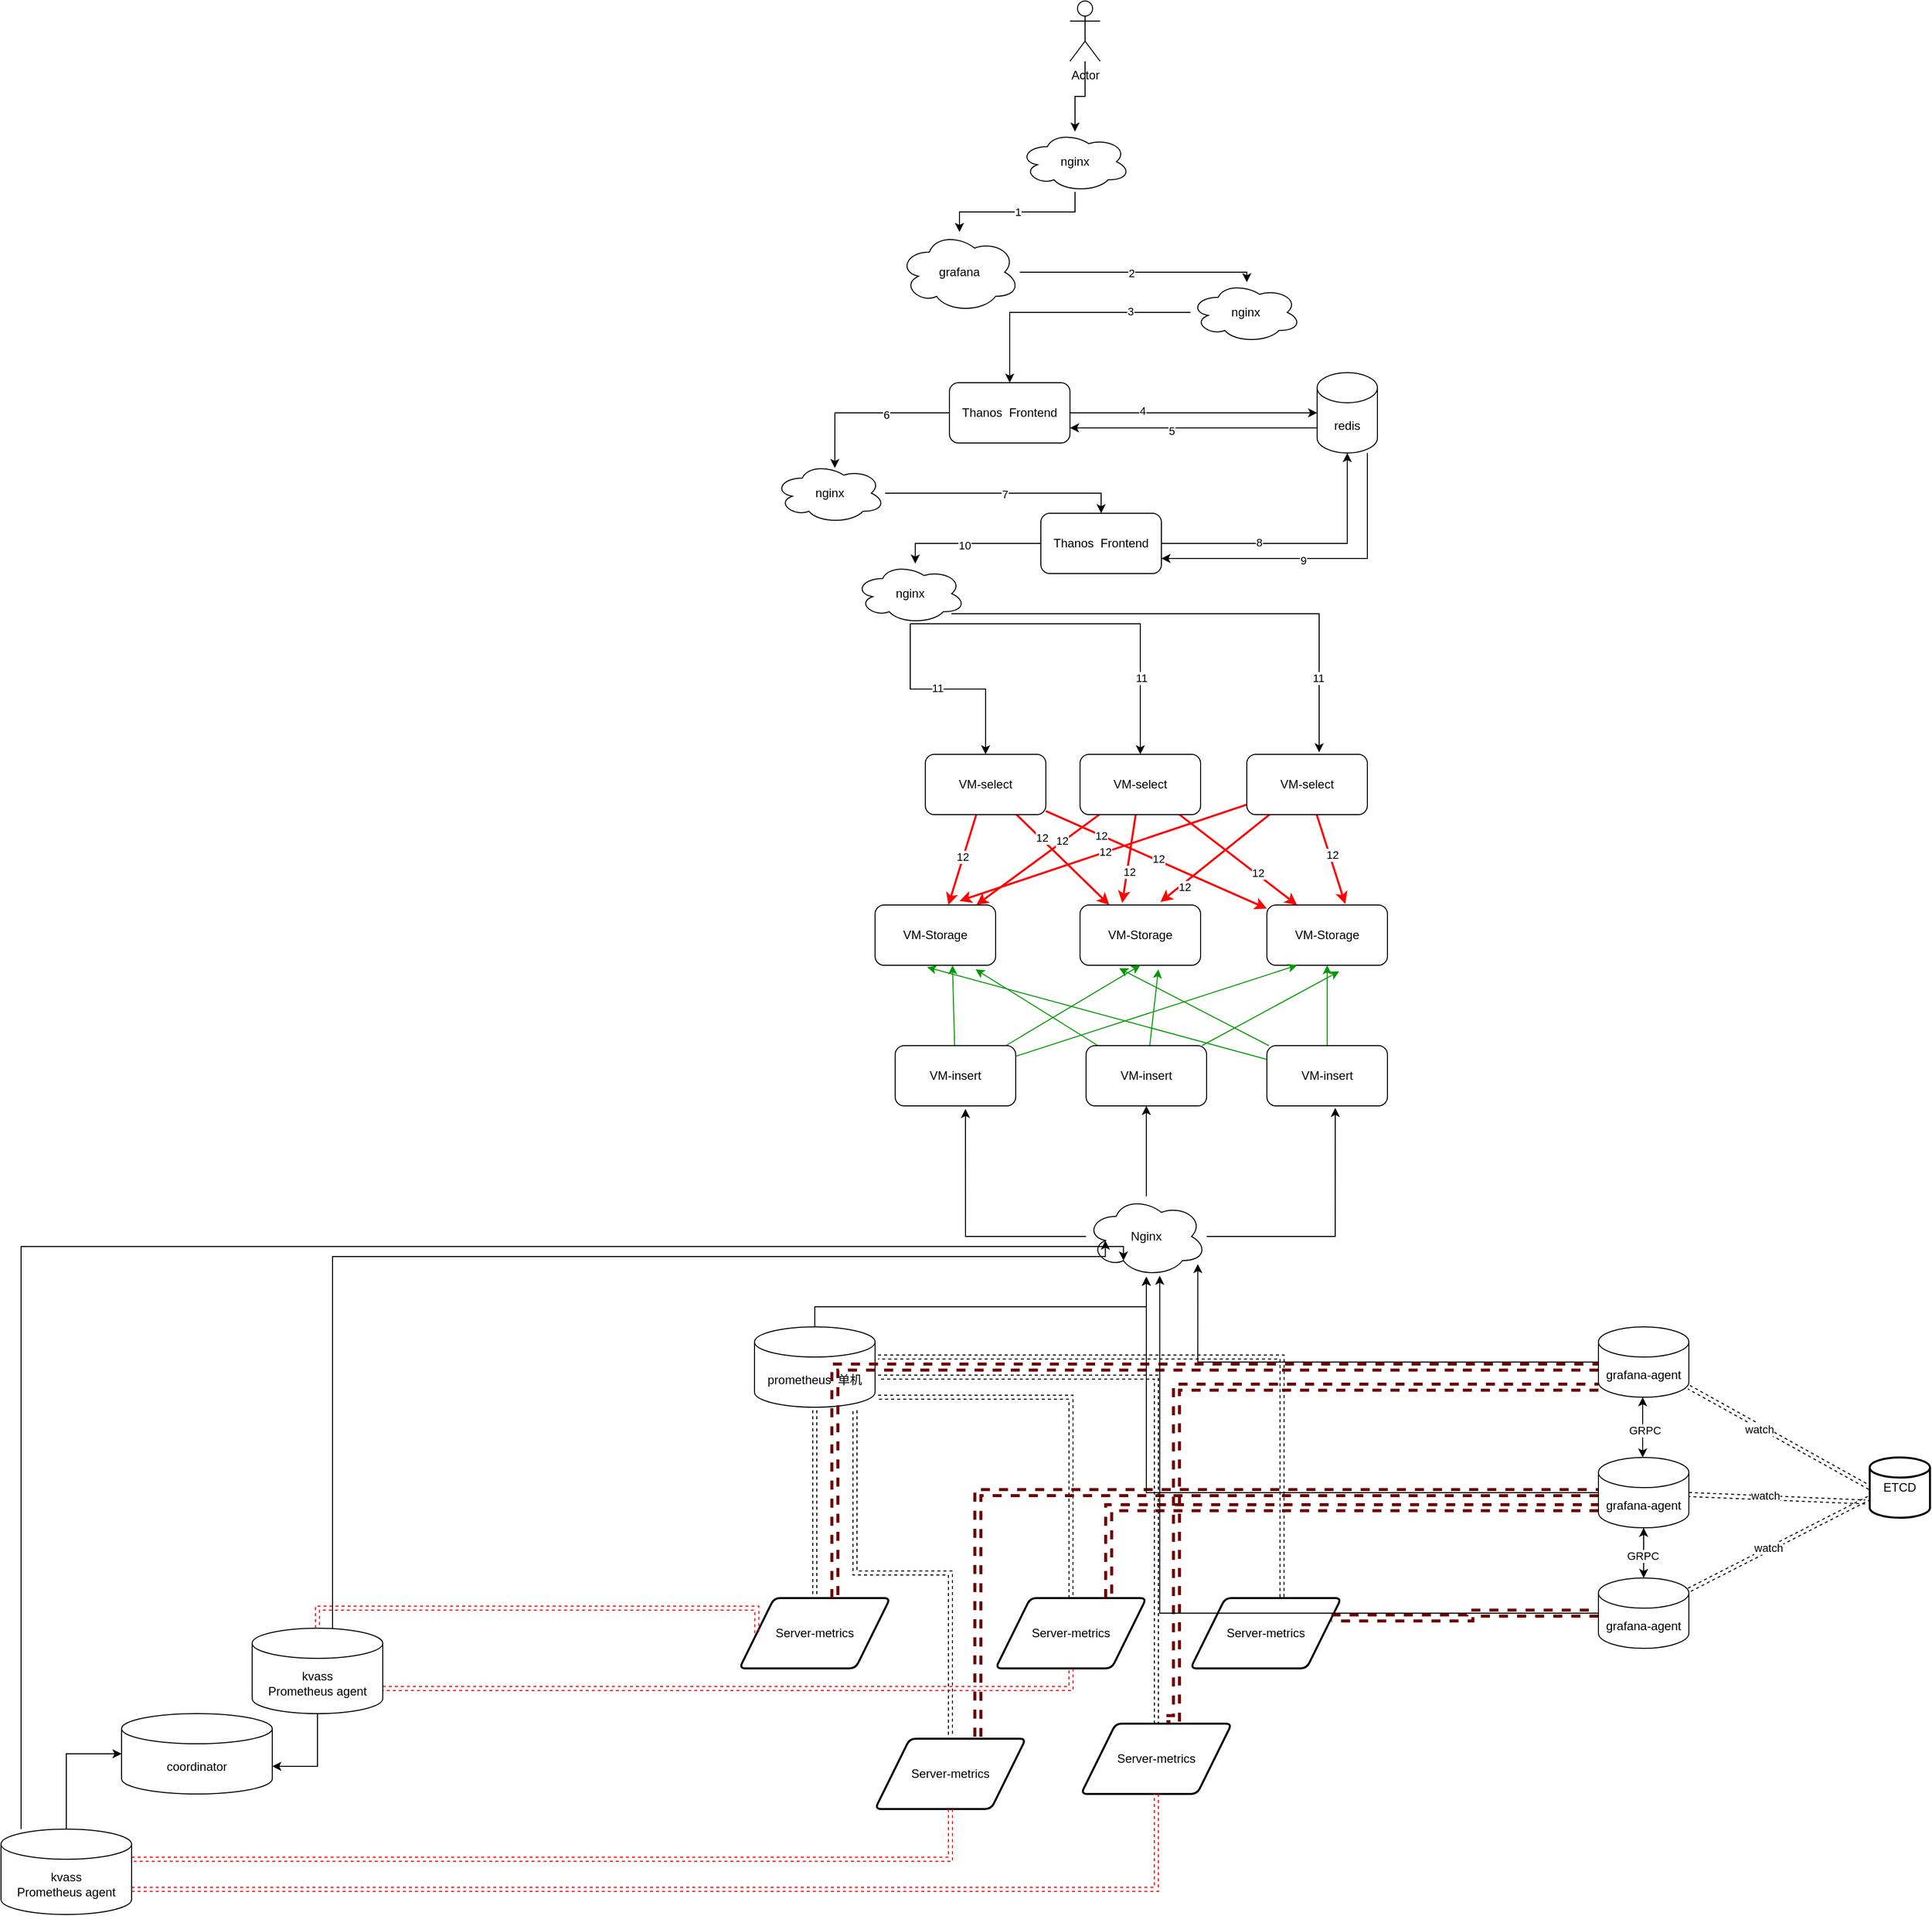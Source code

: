 <mxfile version="21.3.5" type="github">
  <diagram name="第 1 页" id="apGWLVf1tLF-vJ0WIXsu">
    <mxGraphModel dx="1891" dy="1871" grid="1" gridSize="10" guides="1" tooltips="1" connect="1" arrows="1" fold="1" page="1" pageScale="1" pageWidth="827" pageHeight="1169" math="0" shadow="0">
      <root>
        <mxCell id="0" />
        <mxCell id="1" parent="0" />
        <mxCell id="ZDcYHsZx4kjSnJrINLyP-52" value="" style="edgeStyle=orthogonalEdgeStyle;rounded=0;orthogonalLoop=1;jettySize=auto;html=1;" parent="1" source="ZDcYHsZx4kjSnJrINLyP-1" target="ZDcYHsZx4kjSnJrINLyP-50" edge="1">
          <mxGeometry relative="1" as="geometry" />
        </mxCell>
        <mxCell id="ZDcYHsZx4kjSnJrINLyP-1" value="Actor" style="shape=umlActor;verticalLabelPosition=bottom;verticalAlign=top;html=1;outlineConnect=0;" parent="1" vertex="1">
          <mxGeometry x="354" y="-120" width="30" height="60" as="geometry" />
        </mxCell>
        <mxCell id="ZDcYHsZx4kjSnJrINLyP-55" value="" style="edgeStyle=orthogonalEdgeStyle;rounded=0;orthogonalLoop=1;jettySize=auto;html=1;" parent="1" source="ZDcYHsZx4kjSnJrINLyP-2" target="ZDcYHsZx4kjSnJrINLyP-54" edge="1">
          <mxGeometry relative="1" as="geometry">
            <Array as="points">
              <mxPoint x="530" y="150" />
            </Array>
          </mxGeometry>
        </mxCell>
        <mxCell id="ZDcYHsZx4kjSnJrINLyP-64" value="2" style="edgeLabel;html=1;align=center;verticalAlign=middle;resizable=0;points=[];" parent="ZDcYHsZx4kjSnJrINLyP-55" vertex="1" connectable="0">
          <mxGeometry x="-0.059" y="-1" relative="1" as="geometry">
            <mxPoint as="offset" />
          </mxGeometry>
        </mxCell>
        <mxCell id="ZDcYHsZx4kjSnJrINLyP-2" value="grafana" style="ellipse;shape=cloud;whiteSpace=wrap;html=1;" parent="1" vertex="1">
          <mxGeometry x="184" y="110" width="120" height="80" as="geometry" />
        </mxCell>
        <mxCell id="ZDcYHsZx4kjSnJrINLyP-58" style="edgeStyle=orthogonalEdgeStyle;rounded=0;orthogonalLoop=1;jettySize=auto;html=1;entryX=0.545;entryY=0.083;entryDx=0;entryDy=0;entryPerimeter=0;" parent="1" source="ZDcYHsZx4kjSnJrINLyP-4" target="ZDcYHsZx4kjSnJrINLyP-57" edge="1">
          <mxGeometry relative="1" as="geometry" />
        </mxCell>
        <mxCell id="ZDcYHsZx4kjSnJrINLyP-68" value="6" style="edgeLabel;html=1;align=center;verticalAlign=middle;resizable=0;points=[];" parent="ZDcYHsZx4kjSnJrINLyP-58" vertex="1" connectable="0">
          <mxGeometry x="-0.254" y="2" relative="1" as="geometry">
            <mxPoint as="offset" />
          </mxGeometry>
        </mxCell>
        <mxCell id="ZDcYHsZx4kjSnJrINLyP-60" style="edgeStyle=orthogonalEdgeStyle;rounded=0;orthogonalLoop=1;jettySize=auto;html=1;" parent="1" source="ZDcYHsZx4kjSnJrINLyP-4" target="ZDcYHsZx4kjSnJrINLyP-5" edge="1">
          <mxGeometry relative="1" as="geometry" />
        </mxCell>
        <mxCell id="ZDcYHsZx4kjSnJrINLyP-66" value="4" style="edgeLabel;html=1;align=center;verticalAlign=middle;resizable=0;points=[];" parent="ZDcYHsZx4kjSnJrINLyP-60" vertex="1" connectable="0">
          <mxGeometry x="-0.415" y="2" relative="1" as="geometry">
            <mxPoint as="offset" />
          </mxGeometry>
        </mxCell>
        <mxCell id="ZDcYHsZx4kjSnJrINLyP-4" value="Thanos&amp;nbsp;&amp;nbsp;Frontend" style="rounded=1;whiteSpace=wrap;html=1;" parent="1" vertex="1">
          <mxGeometry x="234" y="260" width="120" height="60" as="geometry" />
        </mxCell>
        <mxCell id="ZDcYHsZx4kjSnJrINLyP-63" style="edgeStyle=orthogonalEdgeStyle;rounded=0;orthogonalLoop=1;jettySize=auto;html=1;entryX=1;entryY=0.75;entryDx=0;entryDy=0;" parent="1" source="ZDcYHsZx4kjSnJrINLyP-5" target="ZDcYHsZx4kjSnJrINLyP-4" edge="1">
          <mxGeometry relative="1" as="geometry">
            <Array as="points">
              <mxPoint x="540" y="305" />
              <mxPoint x="540" y="305" />
            </Array>
          </mxGeometry>
        </mxCell>
        <mxCell id="ZDcYHsZx4kjSnJrINLyP-67" value="5" style="edgeLabel;html=1;align=center;verticalAlign=middle;resizable=0;points=[];" parent="ZDcYHsZx4kjSnJrINLyP-63" vertex="1" connectable="0">
          <mxGeometry x="0.179" y="3" relative="1" as="geometry">
            <mxPoint as="offset" />
          </mxGeometry>
        </mxCell>
        <mxCell id="ZDcYHsZx4kjSnJrINLyP-72" style="edgeStyle=orthogonalEdgeStyle;rounded=0;orthogonalLoop=1;jettySize=auto;html=1;entryX=1;entryY=0.75;entryDx=0;entryDy=0;" parent="1" source="ZDcYHsZx4kjSnJrINLyP-5" target="ZDcYHsZx4kjSnJrINLyP-8" edge="1">
          <mxGeometry relative="1" as="geometry">
            <Array as="points">
              <mxPoint x="650" y="435" />
            </Array>
          </mxGeometry>
        </mxCell>
        <mxCell id="ZDcYHsZx4kjSnJrINLyP-73" value="9" style="edgeLabel;html=1;align=center;verticalAlign=middle;resizable=0;points=[];" parent="ZDcYHsZx4kjSnJrINLyP-72" vertex="1" connectable="0">
          <mxGeometry x="0.09" y="2" relative="1" as="geometry">
            <mxPoint as="offset" />
          </mxGeometry>
        </mxCell>
        <mxCell id="ZDcYHsZx4kjSnJrINLyP-5" value="redis" style="shape=cylinder3;whiteSpace=wrap;html=1;boundedLbl=1;backgroundOutline=1;size=15;" parent="1" vertex="1">
          <mxGeometry x="600" y="250" width="60" height="80" as="geometry" />
        </mxCell>
        <mxCell id="ZDcYHsZx4kjSnJrINLyP-61" style="edgeStyle=orthogonalEdgeStyle;rounded=0;orthogonalLoop=1;jettySize=auto;html=1;entryX=0.5;entryY=1;entryDx=0;entryDy=0;entryPerimeter=0;" parent="1" source="ZDcYHsZx4kjSnJrINLyP-8" target="ZDcYHsZx4kjSnJrINLyP-5" edge="1">
          <mxGeometry relative="1" as="geometry" />
        </mxCell>
        <mxCell id="ZDcYHsZx4kjSnJrINLyP-70" value="8" style="edgeLabel;html=1;align=center;verticalAlign=middle;resizable=0;points=[];" parent="ZDcYHsZx4kjSnJrINLyP-61" vertex="1" connectable="0">
          <mxGeometry x="-0.294" y="1" relative="1" as="geometry">
            <mxPoint as="offset" />
          </mxGeometry>
        </mxCell>
        <mxCell id="ZDcYHsZx4kjSnJrINLyP-75" style="edgeStyle=orthogonalEdgeStyle;rounded=0;orthogonalLoop=1;jettySize=auto;html=1;" parent="1" source="ZDcYHsZx4kjSnJrINLyP-8" target="ZDcYHsZx4kjSnJrINLyP-74" edge="1">
          <mxGeometry relative="1" as="geometry">
            <Array as="points">
              <mxPoint x="200" y="420" />
            </Array>
          </mxGeometry>
        </mxCell>
        <mxCell id="ZDcYHsZx4kjSnJrINLyP-80" value="10" style="edgeLabel;html=1;align=center;verticalAlign=middle;resizable=0;points=[];" parent="ZDcYHsZx4kjSnJrINLyP-75" vertex="1" connectable="0">
          <mxGeometry x="0.047" y="2" relative="1" as="geometry">
            <mxPoint as="offset" />
          </mxGeometry>
        </mxCell>
        <mxCell id="ZDcYHsZx4kjSnJrINLyP-8" value="Thanos&amp;nbsp;&amp;nbsp;Frontend" style="rounded=1;whiteSpace=wrap;html=1;" parent="1" vertex="1">
          <mxGeometry x="325" y="390" width="120" height="60" as="geometry" />
        </mxCell>
        <mxCell id="ZDcYHsZx4kjSnJrINLyP-22" style="rounded=1;orthogonalLoop=1;jettySize=auto;html=1;entryX=0.608;entryY=0;entryDx=0;entryDy=0;entryPerimeter=0;strokeWidth=2;strokeColor=#FF0000;" parent="1" source="ZDcYHsZx4kjSnJrINLyP-13" target="ZDcYHsZx4kjSnJrINLyP-19" edge="1">
          <mxGeometry relative="1" as="geometry" />
        </mxCell>
        <mxCell id="ZDcYHsZx4kjSnJrINLyP-84" value="12" style="edgeLabel;html=1;align=center;verticalAlign=middle;resizable=0;points=[];" parent="ZDcYHsZx4kjSnJrINLyP-22" vertex="1" connectable="0">
          <mxGeometry x="-0.062" y="-1" relative="1" as="geometry">
            <mxPoint as="offset" />
          </mxGeometry>
        </mxCell>
        <mxCell id="ZDcYHsZx4kjSnJrINLyP-23" style="rounded=1;orthogonalLoop=1;jettySize=auto;html=1;strokeWidth=2;strokeColor=#FF0000;" parent="1" source="ZDcYHsZx4kjSnJrINLyP-13" target="ZDcYHsZx4kjSnJrINLyP-20" edge="1">
          <mxGeometry relative="1" as="geometry" />
        </mxCell>
        <mxCell id="ZDcYHsZx4kjSnJrINLyP-85" value="12" style="edgeLabel;html=1;align=center;verticalAlign=middle;resizable=0;points=[];" parent="ZDcYHsZx4kjSnJrINLyP-23" vertex="1" connectable="0">
          <mxGeometry x="-0.471" y="1" relative="1" as="geometry">
            <mxPoint as="offset" />
          </mxGeometry>
        </mxCell>
        <mxCell id="ZDcYHsZx4kjSnJrINLyP-24" style="rounded=1;orthogonalLoop=1;jettySize=auto;html=1;strokeWidth=2;strokeColor=#FF0000;" parent="1" source="ZDcYHsZx4kjSnJrINLyP-13" target="ZDcYHsZx4kjSnJrINLyP-21" edge="1">
          <mxGeometry relative="1" as="geometry" />
        </mxCell>
        <mxCell id="ZDcYHsZx4kjSnJrINLyP-86" value="12" style="edgeLabel;html=1;align=center;verticalAlign=middle;resizable=0;points=[];" parent="ZDcYHsZx4kjSnJrINLyP-24" vertex="1" connectable="0">
          <mxGeometry x="-0.499" relative="1" as="geometry">
            <mxPoint as="offset" />
          </mxGeometry>
        </mxCell>
        <mxCell id="ZDcYHsZx4kjSnJrINLyP-89" value="12" style="edgeLabel;html=1;align=center;verticalAlign=middle;resizable=0;points=[];" parent="ZDcYHsZx4kjSnJrINLyP-24" vertex="1" connectable="0">
          <mxGeometry x="0.012" y="2" relative="1" as="geometry">
            <mxPoint as="offset" />
          </mxGeometry>
        </mxCell>
        <mxCell id="ZDcYHsZx4kjSnJrINLyP-13" value="VM-select" style="rounded=1;whiteSpace=wrap;html=1;" parent="1" vertex="1">
          <mxGeometry x="210" y="630" width="120" height="60" as="geometry" />
        </mxCell>
        <mxCell id="ZDcYHsZx4kjSnJrINLyP-25" style="rounded=1;orthogonalLoop=1;jettySize=auto;html=1;strokeWidth=2;strokeColor=#FF0000;" parent="1" source="ZDcYHsZx4kjSnJrINLyP-14" target="ZDcYHsZx4kjSnJrINLyP-19" edge="1">
          <mxGeometry relative="1" as="geometry" />
        </mxCell>
        <mxCell id="ZDcYHsZx4kjSnJrINLyP-87" value="12" style="edgeLabel;html=1;align=center;verticalAlign=middle;resizable=0;points=[];" parent="ZDcYHsZx4kjSnJrINLyP-25" vertex="1" connectable="0">
          <mxGeometry x="-0.403" y="-1" relative="1" as="geometry">
            <mxPoint as="offset" />
          </mxGeometry>
        </mxCell>
        <mxCell id="ZDcYHsZx4kjSnJrINLyP-26" style="rounded=1;orthogonalLoop=1;jettySize=auto;html=1;entryX=0.35;entryY=-0.033;entryDx=0;entryDy=0;entryPerimeter=0;strokeWidth=2;strokeColor=#FF0000;" parent="1" source="ZDcYHsZx4kjSnJrINLyP-14" target="ZDcYHsZx4kjSnJrINLyP-20" edge="1">
          <mxGeometry relative="1" as="geometry" />
        </mxCell>
        <mxCell id="ZDcYHsZx4kjSnJrINLyP-90" value="12" style="edgeLabel;html=1;align=center;verticalAlign=middle;resizable=0;points=[];" parent="ZDcYHsZx4kjSnJrINLyP-26" vertex="1" connectable="0">
          <mxGeometry x="0.287" y="2" relative="1" as="geometry">
            <mxPoint as="offset" />
          </mxGeometry>
        </mxCell>
        <mxCell id="ZDcYHsZx4kjSnJrINLyP-27" style="rounded=1;orthogonalLoop=1;jettySize=auto;html=1;entryX=0.25;entryY=0;entryDx=0;entryDy=0;strokeWidth=2;strokeColor=#FF0000;" parent="1" source="ZDcYHsZx4kjSnJrINLyP-14" target="ZDcYHsZx4kjSnJrINLyP-21" edge="1">
          <mxGeometry relative="1" as="geometry" />
        </mxCell>
        <mxCell id="ZDcYHsZx4kjSnJrINLyP-92" value="12" style="edgeLabel;html=1;align=center;verticalAlign=middle;resizable=0;points=[];" parent="ZDcYHsZx4kjSnJrINLyP-27" vertex="1" connectable="0">
          <mxGeometry x="0.317" y="2" relative="1" as="geometry">
            <mxPoint as="offset" />
          </mxGeometry>
        </mxCell>
        <mxCell id="ZDcYHsZx4kjSnJrINLyP-14" value="VM-select" style="rounded=1;whiteSpace=wrap;html=1;" parent="1" vertex="1">
          <mxGeometry x="364" y="630" width="120" height="60" as="geometry" />
        </mxCell>
        <mxCell id="ZDcYHsZx4kjSnJrINLyP-29" style="rounded=1;orthogonalLoop=1;jettySize=auto;html=1;entryX=0.7;entryY=-0.067;entryDx=0;entryDy=0;entryPerimeter=0;strokeWidth=2;strokeColor=#FF0000;" parent="1" source="ZDcYHsZx4kjSnJrINLyP-15" target="ZDcYHsZx4kjSnJrINLyP-19" edge="1">
          <mxGeometry relative="1" as="geometry" />
        </mxCell>
        <mxCell id="ZDcYHsZx4kjSnJrINLyP-88" value="12" style="edgeLabel;html=1;align=center;verticalAlign=middle;resizable=0;points=[];" parent="ZDcYHsZx4kjSnJrINLyP-29" vertex="1" connectable="0">
          <mxGeometry x="-0.017" y="-1" relative="1" as="geometry">
            <mxPoint as="offset" />
          </mxGeometry>
        </mxCell>
        <mxCell id="ZDcYHsZx4kjSnJrINLyP-30" style="rounded=1;orthogonalLoop=1;jettySize=auto;html=1;entryX=0.667;entryY=-0.05;entryDx=0;entryDy=0;entryPerimeter=0;strokeWidth=2;strokeColor=#FF0000;" parent="1" source="ZDcYHsZx4kjSnJrINLyP-15" target="ZDcYHsZx4kjSnJrINLyP-20" edge="1">
          <mxGeometry relative="1" as="geometry" />
        </mxCell>
        <mxCell id="ZDcYHsZx4kjSnJrINLyP-91" value="12" style="edgeLabel;html=1;align=center;verticalAlign=middle;resizable=0;points=[];" parent="ZDcYHsZx4kjSnJrINLyP-30" vertex="1" connectable="0">
          <mxGeometry x="0.596" y="3" relative="1" as="geometry">
            <mxPoint as="offset" />
          </mxGeometry>
        </mxCell>
        <mxCell id="ZDcYHsZx4kjSnJrINLyP-31" style="rounded=1;orthogonalLoop=1;jettySize=auto;html=1;entryX=0.65;entryY=-0.017;entryDx=0;entryDy=0;entryPerimeter=0;strokeWidth=2;strokeColor=#FF0000;" parent="1" source="ZDcYHsZx4kjSnJrINLyP-15" target="ZDcYHsZx4kjSnJrINLyP-21" edge="1">
          <mxGeometry relative="1" as="geometry" />
        </mxCell>
        <mxCell id="ZDcYHsZx4kjSnJrINLyP-93" value="12" style="edgeLabel;html=1;align=center;verticalAlign=middle;resizable=0;points=[];" parent="ZDcYHsZx4kjSnJrINLyP-31" vertex="1" connectable="0">
          <mxGeometry x="-0.084" y="3" relative="1" as="geometry">
            <mxPoint x="-1" as="offset" />
          </mxGeometry>
        </mxCell>
        <mxCell id="ZDcYHsZx4kjSnJrINLyP-15" value="VM-select" style="rounded=1;whiteSpace=wrap;html=1;" parent="1" vertex="1">
          <mxGeometry x="530" y="630" width="120" height="60" as="geometry" />
        </mxCell>
        <mxCell id="ZDcYHsZx4kjSnJrINLyP-19" value="VM-Storage" style="rounded=1;whiteSpace=wrap;html=1;" parent="1" vertex="1">
          <mxGeometry x="160" y="780" width="120" height="60" as="geometry" />
        </mxCell>
        <mxCell id="ZDcYHsZx4kjSnJrINLyP-20" value="VM-Storage" style="rounded=1;whiteSpace=wrap;html=1;" parent="1" vertex="1">
          <mxGeometry x="364" y="780" width="120" height="60" as="geometry" />
        </mxCell>
        <mxCell id="ZDcYHsZx4kjSnJrINLyP-21" value="VM-Storage" style="rounded=1;whiteSpace=wrap;html=1;" parent="1" vertex="1">
          <mxGeometry x="550" y="780" width="120" height="60" as="geometry" />
        </mxCell>
        <mxCell id="ZDcYHsZx4kjSnJrINLyP-35" style="rounded=0;orthogonalLoop=1;jettySize=auto;html=1;entryX=0.25;entryY=1;entryDx=0;entryDy=0;strokeColor=#009900;" parent="1" source="ZDcYHsZx4kjSnJrINLyP-32" target="ZDcYHsZx4kjSnJrINLyP-21" edge="1">
          <mxGeometry relative="1" as="geometry" />
        </mxCell>
        <mxCell id="ZDcYHsZx4kjSnJrINLyP-36" style="rounded=0;orthogonalLoop=1;jettySize=auto;html=1;entryX=0.5;entryY=1;entryDx=0;entryDy=0;strokeColor=#009900;" parent="1" source="ZDcYHsZx4kjSnJrINLyP-32" target="ZDcYHsZx4kjSnJrINLyP-20" edge="1">
          <mxGeometry relative="1" as="geometry" />
        </mxCell>
        <mxCell id="ZDcYHsZx4kjSnJrINLyP-37" style="rounded=0;orthogonalLoop=1;jettySize=auto;html=1;entryX=0.642;entryY=1;entryDx=0;entryDy=0;entryPerimeter=0;strokeColor=#009900;" parent="1" source="ZDcYHsZx4kjSnJrINLyP-32" target="ZDcYHsZx4kjSnJrINLyP-19" edge="1">
          <mxGeometry relative="1" as="geometry" />
        </mxCell>
        <mxCell id="ZDcYHsZx4kjSnJrINLyP-32" value="VM-insert" style="rounded=1;whiteSpace=wrap;html=1;" parent="1" vertex="1">
          <mxGeometry x="180" y="920" width="120" height="60" as="geometry" />
        </mxCell>
        <mxCell id="ZDcYHsZx4kjSnJrINLyP-38" style="rounded=0;orthogonalLoop=1;jettySize=auto;html=1;entryX=0.833;entryY=1.067;entryDx=0;entryDy=0;entryPerimeter=0;strokeColor=#009900;" parent="1" source="ZDcYHsZx4kjSnJrINLyP-33" target="ZDcYHsZx4kjSnJrINLyP-19" edge="1">
          <mxGeometry relative="1" as="geometry" />
        </mxCell>
        <mxCell id="ZDcYHsZx4kjSnJrINLyP-39" style="rounded=0;orthogonalLoop=1;jettySize=auto;html=1;entryX=0.65;entryY=1.067;entryDx=0;entryDy=0;entryPerimeter=0;strokeColor=#009900;" parent="1" source="ZDcYHsZx4kjSnJrINLyP-33" target="ZDcYHsZx4kjSnJrINLyP-20" edge="1">
          <mxGeometry relative="1" as="geometry" />
        </mxCell>
        <mxCell id="ZDcYHsZx4kjSnJrINLyP-40" style="rounded=0;orthogonalLoop=1;jettySize=auto;html=1;entryX=0.6;entryY=1.1;entryDx=0;entryDy=0;entryPerimeter=0;strokeColor=#009900;" parent="1" source="ZDcYHsZx4kjSnJrINLyP-33" target="ZDcYHsZx4kjSnJrINLyP-21" edge="1">
          <mxGeometry relative="1" as="geometry" />
        </mxCell>
        <mxCell id="ZDcYHsZx4kjSnJrINLyP-33" value="VM-insert" style="rounded=1;whiteSpace=wrap;html=1;" parent="1" vertex="1">
          <mxGeometry x="370" y="920" width="120" height="60" as="geometry" />
        </mxCell>
        <mxCell id="ZDcYHsZx4kjSnJrINLyP-41" style="rounded=0;orthogonalLoop=1;jettySize=auto;html=1;entryX=0.433;entryY=1.033;entryDx=0;entryDy=0;entryPerimeter=0;strokeColor=#009900;" parent="1" source="ZDcYHsZx4kjSnJrINLyP-34" target="ZDcYHsZx4kjSnJrINLyP-19" edge="1">
          <mxGeometry relative="1" as="geometry" />
        </mxCell>
        <mxCell id="ZDcYHsZx4kjSnJrINLyP-42" style="rounded=0;orthogonalLoop=1;jettySize=auto;html=1;entryX=0.325;entryY=1.05;entryDx=0;entryDy=0;entryPerimeter=0;strokeColor=#009900;" parent="1" source="ZDcYHsZx4kjSnJrINLyP-34" target="ZDcYHsZx4kjSnJrINLyP-20" edge="1">
          <mxGeometry relative="1" as="geometry" />
        </mxCell>
        <mxCell id="ZDcYHsZx4kjSnJrINLyP-44" style="rounded=0;orthogonalLoop=1;jettySize=auto;html=1;entryX=0.5;entryY=1;entryDx=0;entryDy=0;strokeColor=#009900;" parent="1" source="ZDcYHsZx4kjSnJrINLyP-34" target="ZDcYHsZx4kjSnJrINLyP-21" edge="1">
          <mxGeometry relative="1" as="geometry" />
        </mxCell>
        <mxCell id="ZDcYHsZx4kjSnJrINLyP-34" value="VM-insert" style="rounded=1;whiteSpace=wrap;html=1;" parent="1" vertex="1">
          <mxGeometry x="550" y="920" width="120" height="60" as="geometry" />
        </mxCell>
        <mxCell id="ZDcYHsZx4kjSnJrINLyP-101" style="edgeStyle=orthogonalEdgeStyle;rounded=0;orthogonalLoop=1;jettySize=auto;html=1;dashed=1;shape=link;elbow=vertical;sourcePerimeterSpacing=3;targetPerimeterSpacing=4;" parent="1" source="ZDcYHsZx4kjSnJrINLyP-45" target="ZDcYHsZx4kjSnJrINLyP-94" edge="1">
          <mxGeometry relative="1" as="geometry" />
        </mxCell>
        <mxCell id="ZDcYHsZx4kjSnJrINLyP-102" style="edgeStyle=orthogonalEdgeStyle;rounded=0;orthogonalLoop=1;jettySize=auto;html=1;entryX=0.5;entryY=0;entryDx=0;entryDy=0;dashed=1;shape=link;elbow=vertical;sourcePerimeterSpacing=3;targetPerimeterSpacing=4;" parent="1" source="ZDcYHsZx4kjSnJrINLyP-45" target="ZDcYHsZx4kjSnJrINLyP-95" edge="1">
          <mxGeometry relative="1" as="geometry">
            <Array as="points">
              <mxPoint x="355" y="1270" />
            </Array>
          </mxGeometry>
        </mxCell>
        <mxCell id="ZDcYHsZx4kjSnJrINLyP-103" style="edgeStyle=orthogonalEdgeStyle;rounded=0;orthogonalLoop=1;jettySize=auto;html=1;entryX=0.607;entryY=-0.014;entryDx=0;entryDy=0;entryPerimeter=0;dashed=1;shape=link;elbow=vertical;sourcePerimeterSpacing=3;targetPerimeterSpacing=4;" parent="1" source="ZDcYHsZx4kjSnJrINLyP-45" target="ZDcYHsZx4kjSnJrINLyP-96" edge="1">
          <mxGeometry relative="1" as="geometry">
            <Array as="points">
              <mxPoint x="565" y="1230" />
            </Array>
          </mxGeometry>
        </mxCell>
        <mxCell id="ZDcYHsZx4kjSnJrINLyP-104" style="edgeStyle=orthogonalEdgeStyle;rounded=0;orthogonalLoop=1;jettySize=auto;html=1;dashed=1;shape=link;elbow=vertical;sourcePerimeterSpacing=3;targetPerimeterSpacing=4;" parent="1" source="ZDcYHsZx4kjSnJrINLyP-45" target="ZDcYHsZx4kjSnJrINLyP-97" edge="1">
          <mxGeometry relative="1" as="geometry">
            <Array as="points">
              <mxPoint x="140" y="1445" />
              <mxPoint x="235" y="1445" />
            </Array>
          </mxGeometry>
        </mxCell>
        <mxCell id="ZDcYHsZx4kjSnJrINLyP-105" style="edgeStyle=orthogonalEdgeStyle;rounded=0;orthogonalLoop=1;jettySize=auto;html=1;entryX=0.5;entryY=0;entryDx=0;entryDy=0;dashed=1;shape=link;elbow=vertical;sourcePerimeterSpacing=3;targetPerimeterSpacing=4;" parent="1" source="ZDcYHsZx4kjSnJrINLyP-45" target="ZDcYHsZx4kjSnJrINLyP-98" edge="1">
          <mxGeometry relative="1" as="geometry">
            <Array as="points">
              <mxPoint x="440" y="1250" />
            </Array>
          </mxGeometry>
        </mxCell>
        <mxCell id="ZDcYHsZx4kjSnJrINLyP-106" style="edgeStyle=orthogonalEdgeStyle;rounded=0;orthogonalLoop=1;jettySize=auto;html=1;" parent="1" source="ZDcYHsZx4kjSnJrINLyP-45" target="ZDcYHsZx4kjSnJrINLyP-46" edge="1">
          <mxGeometry relative="1" as="geometry">
            <Array as="points">
              <mxPoint x="100" y="1180" />
              <mxPoint x="430" y="1180" />
            </Array>
          </mxGeometry>
        </mxCell>
        <mxCell id="ZDcYHsZx4kjSnJrINLyP-45" value="prometheus&amp;nbsp; 单机" style="shape=cylinder3;whiteSpace=wrap;html=1;boundedLbl=1;backgroundOutline=1;size=15;" parent="1" vertex="1">
          <mxGeometry x="40" y="1200" width="120" height="80" as="geometry" />
        </mxCell>
        <mxCell id="ZDcYHsZx4kjSnJrINLyP-47" style="edgeStyle=orthogonalEdgeStyle;rounded=0;orthogonalLoop=1;jettySize=auto;html=1;entryX=0.583;entryY=1.05;entryDx=0;entryDy=0;entryPerimeter=0;" parent="1" source="ZDcYHsZx4kjSnJrINLyP-46" target="ZDcYHsZx4kjSnJrINLyP-32" edge="1">
          <mxGeometry relative="1" as="geometry" />
        </mxCell>
        <mxCell id="ZDcYHsZx4kjSnJrINLyP-48" style="edgeStyle=orthogonalEdgeStyle;rounded=0;orthogonalLoop=1;jettySize=auto;html=1;entryX=0.5;entryY=1;entryDx=0;entryDy=0;" parent="1" source="ZDcYHsZx4kjSnJrINLyP-46" target="ZDcYHsZx4kjSnJrINLyP-33" edge="1">
          <mxGeometry relative="1" as="geometry" />
        </mxCell>
        <mxCell id="ZDcYHsZx4kjSnJrINLyP-49" style="edgeStyle=orthogonalEdgeStyle;rounded=0;orthogonalLoop=1;jettySize=auto;html=1;entryX=0.567;entryY=1.033;entryDx=0;entryDy=0;entryPerimeter=0;" parent="1" source="ZDcYHsZx4kjSnJrINLyP-46" target="ZDcYHsZx4kjSnJrINLyP-34" edge="1">
          <mxGeometry relative="1" as="geometry" />
        </mxCell>
        <mxCell id="ZDcYHsZx4kjSnJrINLyP-46" value="Nginx" style="ellipse;shape=cloud;whiteSpace=wrap;html=1;" parent="1" vertex="1">
          <mxGeometry x="370" y="1070" width="120" height="80" as="geometry" />
        </mxCell>
        <mxCell id="ZDcYHsZx4kjSnJrINLyP-53" value="1" style="edgeStyle=orthogonalEdgeStyle;rounded=0;orthogonalLoop=1;jettySize=auto;html=1;" parent="1" source="ZDcYHsZx4kjSnJrINLyP-50" target="ZDcYHsZx4kjSnJrINLyP-2" edge="1">
          <mxGeometry relative="1" as="geometry" />
        </mxCell>
        <mxCell id="ZDcYHsZx4kjSnJrINLyP-50" value="nginx" style="ellipse;shape=cloud;whiteSpace=wrap;html=1;" parent="1" vertex="1">
          <mxGeometry x="304" y="10" width="110" height="60" as="geometry" />
        </mxCell>
        <mxCell id="ZDcYHsZx4kjSnJrINLyP-56" style="edgeStyle=orthogonalEdgeStyle;rounded=0;orthogonalLoop=1;jettySize=auto;html=1;" parent="1" source="ZDcYHsZx4kjSnJrINLyP-54" target="ZDcYHsZx4kjSnJrINLyP-4" edge="1">
          <mxGeometry relative="1" as="geometry" />
        </mxCell>
        <mxCell id="ZDcYHsZx4kjSnJrINLyP-65" value="3" style="edgeLabel;html=1;align=center;verticalAlign=middle;resizable=0;points=[];" parent="ZDcYHsZx4kjSnJrINLyP-56" vertex="1" connectable="0">
          <mxGeometry x="-0.52" y="-1" relative="1" as="geometry">
            <mxPoint as="offset" />
          </mxGeometry>
        </mxCell>
        <mxCell id="ZDcYHsZx4kjSnJrINLyP-54" value="nginx" style="ellipse;shape=cloud;whiteSpace=wrap;html=1;" parent="1" vertex="1">
          <mxGeometry x="474" y="160" width="110" height="60" as="geometry" />
        </mxCell>
        <mxCell id="ZDcYHsZx4kjSnJrINLyP-59" style="edgeStyle=orthogonalEdgeStyle;rounded=0;orthogonalLoop=1;jettySize=auto;html=1;entryX=0.5;entryY=0;entryDx=0;entryDy=0;" parent="1" source="ZDcYHsZx4kjSnJrINLyP-57" target="ZDcYHsZx4kjSnJrINLyP-8" edge="1">
          <mxGeometry relative="1" as="geometry" />
        </mxCell>
        <mxCell id="ZDcYHsZx4kjSnJrINLyP-69" value="7" style="edgeLabel;html=1;align=center;verticalAlign=middle;resizable=0;points=[];" parent="ZDcYHsZx4kjSnJrINLyP-59" vertex="1" connectable="0">
          <mxGeometry x="0.013" y="-1" relative="1" as="geometry">
            <mxPoint as="offset" />
          </mxGeometry>
        </mxCell>
        <mxCell id="ZDcYHsZx4kjSnJrINLyP-57" value="nginx" style="ellipse;shape=cloud;whiteSpace=wrap;html=1;" parent="1" vertex="1">
          <mxGeometry x="60" y="340" width="110" height="60" as="geometry" />
        </mxCell>
        <mxCell id="ZDcYHsZx4kjSnJrINLyP-77" style="edgeStyle=orthogonalEdgeStyle;rounded=0;orthogonalLoop=1;jettySize=auto;html=1;entryX=0.5;entryY=0;entryDx=0;entryDy=0;" parent="1" source="ZDcYHsZx4kjSnJrINLyP-74" target="ZDcYHsZx4kjSnJrINLyP-14" edge="1">
          <mxGeometry relative="1" as="geometry">
            <Array as="points">
              <mxPoint x="424" y="500" />
            </Array>
          </mxGeometry>
        </mxCell>
        <mxCell id="ZDcYHsZx4kjSnJrINLyP-82" value="11" style="edgeLabel;html=1;align=center;verticalAlign=middle;resizable=0;points=[];" parent="ZDcYHsZx4kjSnJrINLyP-77" vertex="1" connectable="0">
          <mxGeometry x="0.577" y="1" relative="1" as="geometry">
            <mxPoint as="offset" />
          </mxGeometry>
        </mxCell>
        <mxCell id="ZDcYHsZx4kjSnJrINLyP-78" style="edgeStyle=orthogonalEdgeStyle;rounded=0;orthogonalLoop=1;jettySize=auto;html=1;entryX=0.6;entryY=-0.033;entryDx=0;entryDy=0;entryPerimeter=0;" parent="1" source="ZDcYHsZx4kjSnJrINLyP-74" target="ZDcYHsZx4kjSnJrINLyP-15" edge="1">
          <mxGeometry relative="1" as="geometry">
            <Array as="points">
              <mxPoint x="602" y="490" />
            </Array>
          </mxGeometry>
        </mxCell>
        <mxCell id="ZDcYHsZx4kjSnJrINLyP-83" value="11" style="edgeLabel;html=1;align=center;verticalAlign=middle;resizable=0;points=[];" parent="ZDcYHsZx4kjSnJrINLyP-78" vertex="1" connectable="0">
          <mxGeometry x="0.706" y="-1" relative="1" as="geometry">
            <mxPoint as="offset" />
          </mxGeometry>
        </mxCell>
        <mxCell id="ZDcYHsZx4kjSnJrINLyP-79" style="edgeStyle=orthogonalEdgeStyle;rounded=0;orthogonalLoop=1;jettySize=auto;html=1;" parent="1" source="ZDcYHsZx4kjSnJrINLyP-74" target="ZDcYHsZx4kjSnJrINLyP-13" edge="1">
          <mxGeometry relative="1" as="geometry" />
        </mxCell>
        <mxCell id="ZDcYHsZx4kjSnJrINLyP-81" value="11" style="edgeLabel;html=1;align=center;verticalAlign=middle;resizable=0;points=[];" parent="ZDcYHsZx4kjSnJrINLyP-79" vertex="1" connectable="0">
          <mxGeometry x="-0.102" y="1" relative="1" as="geometry">
            <mxPoint as="offset" />
          </mxGeometry>
        </mxCell>
        <mxCell id="ZDcYHsZx4kjSnJrINLyP-74" value="nginx" style="ellipse;shape=cloud;whiteSpace=wrap;html=1;" parent="1" vertex="1">
          <mxGeometry x="140" y="440" width="110" height="60" as="geometry" />
        </mxCell>
        <mxCell id="ZDcYHsZx4kjSnJrINLyP-94" value="Server-metrics" style="shape=parallelogram;html=1;strokeWidth=2;perimeter=parallelogramPerimeter;whiteSpace=wrap;rounded=1;arcSize=12;size=0.23;" parent="1" vertex="1">
          <mxGeometry x="25" y="1470" width="150" height="70" as="geometry" />
        </mxCell>
        <mxCell id="ZDcYHsZx4kjSnJrINLyP-95" value="Server-metrics" style="shape=parallelogram;html=1;strokeWidth=2;perimeter=parallelogramPerimeter;whiteSpace=wrap;rounded=1;arcSize=12;size=0.23;" parent="1" vertex="1">
          <mxGeometry x="280" y="1470" width="150" height="70" as="geometry" />
        </mxCell>
        <mxCell id="ZDcYHsZx4kjSnJrINLyP-96" value="Server-metrics" style="shape=parallelogram;html=1;strokeWidth=2;perimeter=parallelogramPerimeter;whiteSpace=wrap;rounded=1;arcSize=12;size=0.23;" parent="1" vertex="1">
          <mxGeometry x="474" y="1470" width="150" height="70" as="geometry" />
        </mxCell>
        <mxCell id="ZDcYHsZx4kjSnJrINLyP-97" value="Server-metrics" style="shape=parallelogram;html=1;strokeWidth=2;perimeter=parallelogramPerimeter;whiteSpace=wrap;rounded=1;arcSize=12;size=0.23;" parent="1" vertex="1">
          <mxGeometry x="160" y="1610" width="150" height="70" as="geometry" />
        </mxCell>
        <mxCell id="ZDcYHsZx4kjSnJrINLyP-98" value="Server-metrics" style="shape=parallelogram;html=1;strokeWidth=2;perimeter=parallelogramPerimeter;whiteSpace=wrap;rounded=1;arcSize=12;size=0.23;" parent="1" vertex="1">
          <mxGeometry x="365" y="1595" width="150" height="70" as="geometry" />
        </mxCell>
        <mxCell id="ZDcYHsZx4kjSnJrINLyP-111" value="" style="edgeStyle=orthogonalEdgeStyle;rounded=0;orthogonalLoop=1;jettySize=auto;html=1;endArrow=classic;endFill=1;startArrow=classic;startFill=1;" parent="1" edge="1">
          <mxGeometry relative="1" as="geometry">
            <mxPoint x="924" y="1270" as="sourcePoint" />
            <mxPoint x="924" y="1330" as="targetPoint" />
            <Array as="points">
              <mxPoint x="924" y="1310" />
              <mxPoint x="924" y="1310" />
            </Array>
          </mxGeometry>
        </mxCell>
        <mxCell id="ZDcYHsZx4kjSnJrINLyP-117" value="GRPC" style="edgeLabel;html=1;align=center;verticalAlign=middle;resizable=0;points=[];" parent="ZDcYHsZx4kjSnJrINLyP-111" vertex="1" connectable="0">
          <mxGeometry x="0.098" y="2" relative="1" as="geometry">
            <mxPoint as="offset" />
          </mxGeometry>
        </mxCell>
        <mxCell id="ZDcYHsZx4kjSnJrINLyP-119" style="rounded=0;orthogonalLoop=1;jettySize=auto;html=1;entryX=0;entryY=0.5;entryDx=0;entryDy=0;entryPerimeter=0;dashed=1;shape=link;" parent="1" source="ZDcYHsZx4kjSnJrINLyP-107" target="ZDcYHsZx4kjSnJrINLyP-108" edge="1">
          <mxGeometry relative="1" as="geometry" />
        </mxCell>
        <mxCell id="ZDcYHsZx4kjSnJrINLyP-125" value="watch" style="edgeLabel;html=1;align=center;verticalAlign=middle;resizable=0;points=[];" parent="ZDcYHsZx4kjSnJrINLyP-119" vertex="1" connectable="0">
          <mxGeometry x="-0.1" y="4" relative="1" as="geometry">
            <mxPoint x="-13" as="offset" />
          </mxGeometry>
        </mxCell>
        <mxCell id="ZDcYHsZx4kjSnJrINLyP-126" style="edgeStyle=orthogonalEdgeStyle;rounded=0;orthogonalLoop=1;jettySize=auto;html=1;dashed=1;shape=link;fillColor=#a20025;strokeColor=#6F0000;strokeWidth=3;" parent="1" source="ZDcYHsZx4kjSnJrINLyP-107" target="ZDcYHsZx4kjSnJrINLyP-94" edge="1">
          <mxGeometry relative="1" as="geometry">
            <Array as="points">
              <mxPoint x="120" y="1240" />
            </Array>
          </mxGeometry>
        </mxCell>
        <mxCell id="ZDcYHsZx4kjSnJrINLyP-130" style="edgeStyle=orthogonalEdgeStyle;rounded=0;orthogonalLoop=1;jettySize=auto;html=1;dashed=1;shape=link;fillColor=#a20025;strokeColor=#6F0000;strokeWidth=3;" parent="1" source="ZDcYHsZx4kjSnJrINLyP-107" edge="1">
          <mxGeometry relative="1" as="geometry">
            <mxPoint x="450" y="1590" as="targetPoint" />
            <Array as="points">
              <mxPoint x="460" y="1260" />
              <mxPoint x="460" y="1590" />
            </Array>
          </mxGeometry>
        </mxCell>
        <mxCell id="ZDcYHsZx4kjSnJrINLyP-131" style="rounded=0;orthogonalLoop=1;jettySize=auto;html=1;entryX=0.927;entryY=0.843;entryDx=0;entryDy=0;entryPerimeter=0;edgeStyle=orthogonalEdgeStyle;" parent="1" source="ZDcYHsZx4kjSnJrINLyP-107" target="ZDcYHsZx4kjSnJrINLyP-46" edge="1">
          <mxGeometry relative="1" as="geometry" />
        </mxCell>
        <mxCell id="ZDcYHsZx4kjSnJrINLyP-107" value="grafana-agent" style="shape=cylinder3;whiteSpace=wrap;html=1;boundedLbl=1;backgroundOutline=1;size=15;" parent="1" vertex="1">
          <mxGeometry x="880" y="1200" width="90" height="70" as="geometry" />
        </mxCell>
        <mxCell id="ZDcYHsZx4kjSnJrINLyP-108" value="ETCD" style="strokeWidth=2;html=1;shape=mxgraph.flowchart.database;whiteSpace=wrap;" parent="1" vertex="1">
          <mxGeometry x="1150" y="1330" width="60" height="60" as="geometry" />
        </mxCell>
        <mxCell id="ZDcYHsZx4kjSnJrINLyP-112" value="" style="edgeStyle=orthogonalEdgeStyle;rounded=0;orthogonalLoop=1;jettySize=auto;html=1;endArrow=classic;endFill=1;startArrow=classic;startFill=1;" parent="1" source="ZDcYHsZx4kjSnJrINLyP-109" target="ZDcYHsZx4kjSnJrINLyP-110" edge="1">
          <mxGeometry relative="1" as="geometry" />
        </mxCell>
        <mxCell id="ZDcYHsZx4kjSnJrINLyP-118" value="GRPC" style="edgeLabel;html=1;align=center;verticalAlign=middle;resizable=0;points=[];" parent="ZDcYHsZx4kjSnJrINLyP-112" vertex="1" connectable="0">
          <mxGeometry x="0.118" y="-1" relative="1" as="geometry">
            <mxPoint as="offset" />
          </mxGeometry>
        </mxCell>
        <mxCell id="ZDcYHsZx4kjSnJrINLyP-120" style="rounded=0;orthogonalLoop=1;jettySize=auto;html=1;entryX=-0.075;entryY=0.738;entryDx=0;entryDy=0;entryPerimeter=0;dashed=1;shape=link;" parent="1" source="ZDcYHsZx4kjSnJrINLyP-109" target="ZDcYHsZx4kjSnJrINLyP-108" edge="1">
          <mxGeometry relative="1" as="geometry" />
        </mxCell>
        <mxCell id="ZDcYHsZx4kjSnJrINLyP-123" value="watch" style="edgeLabel;html=1;align=center;verticalAlign=middle;resizable=0;points=[];" parent="ZDcYHsZx4kjSnJrINLyP-120" vertex="1" connectable="0">
          <mxGeometry x="-0.141" y="2" relative="1" as="geometry">
            <mxPoint as="offset" />
          </mxGeometry>
        </mxCell>
        <mxCell id="ZDcYHsZx4kjSnJrINLyP-127" style="edgeStyle=orthogonalEdgeStyle;rounded=0;orthogonalLoop=1;jettySize=auto;html=1;entryX=0.75;entryY=0;entryDx=0;entryDy=0;dashed=1;shape=link;fillColor=#a20025;strokeColor=#6F0000;strokeWidth=3;" parent="1" source="ZDcYHsZx4kjSnJrINLyP-109" target="ZDcYHsZx4kjSnJrINLyP-95" edge="1">
          <mxGeometry relative="1" as="geometry">
            <Array as="points">
              <mxPoint x="393" y="1380" />
            </Array>
          </mxGeometry>
        </mxCell>
        <mxCell id="ZDcYHsZx4kjSnJrINLyP-129" style="edgeStyle=orthogonalEdgeStyle;rounded=0;orthogonalLoop=1;jettySize=auto;html=1;entryX=0.682;entryY=-0.029;entryDx=0;entryDy=0;entryPerimeter=0;dashed=1;shape=link;fillColor=#a20025;strokeColor=#6F0000;strokeWidth=3;" parent="1" source="ZDcYHsZx4kjSnJrINLyP-109" target="ZDcYHsZx4kjSnJrINLyP-97" edge="1">
          <mxGeometry relative="1" as="geometry" />
        </mxCell>
        <mxCell id="ZDcYHsZx4kjSnJrINLyP-134" style="rounded=0;orthogonalLoop=1;jettySize=auto;html=1;edgeStyle=orthogonalEdgeStyle;" parent="1" source="ZDcYHsZx4kjSnJrINLyP-109" target="ZDcYHsZx4kjSnJrINLyP-46" edge="1">
          <mxGeometry relative="1" as="geometry" />
        </mxCell>
        <mxCell id="ZDcYHsZx4kjSnJrINLyP-109" value="grafana-agent" style="shape=cylinder3;whiteSpace=wrap;html=1;boundedLbl=1;backgroundOutline=1;size=15;" parent="1" vertex="1">
          <mxGeometry x="880" y="1330" width="90" height="70" as="geometry" />
        </mxCell>
        <mxCell id="ZDcYHsZx4kjSnJrINLyP-121" style="rounded=0;orthogonalLoop=1;jettySize=auto;html=1;entryX=0;entryY=0.667;entryDx=0;entryDy=0;entryPerimeter=0;dashed=1;shape=link;" parent="1" source="ZDcYHsZx4kjSnJrINLyP-110" target="ZDcYHsZx4kjSnJrINLyP-108" edge="1">
          <mxGeometry relative="1" as="geometry" />
        </mxCell>
        <mxCell id="ZDcYHsZx4kjSnJrINLyP-124" value="watch" style="edgeLabel;html=1;align=center;verticalAlign=middle;resizable=0;points=[];" parent="ZDcYHsZx4kjSnJrINLyP-121" vertex="1" connectable="0">
          <mxGeometry x="-0.116" y="2" relative="1" as="geometry">
            <mxPoint as="offset" />
          </mxGeometry>
        </mxCell>
        <mxCell id="ZDcYHsZx4kjSnJrINLyP-128" style="edgeStyle=orthogonalEdgeStyle;rounded=0;orthogonalLoop=1;jettySize=auto;html=1;entryX=1;entryY=0.25;entryDx=0;entryDy=0;dashed=1;shape=link;fillColor=#a20025;strokeColor=#6F0000;strokeWidth=3;" parent="1" source="ZDcYHsZx4kjSnJrINLyP-110" target="ZDcYHsZx4kjSnJrINLyP-96" edge="1">
          <mxGeometry relative="1" as="geometry" />
        </mxCell>
        <mxCell id="ZDcYHsZx4kjSnJrINLyP-133" style="rounded=0;orthogonalLoop=1;jettySize=auto;html=1;entryX=0.611;entryY=0.988;entryDx=0;entryDy=0;entryPerimeter=0;edgeStyle=orthogonalEdgeStyle;" parent="1" source="ZDcYHsZx4kjSnJrINLyP-110" target="ZDcYHsZx4kjSnJrINLyP-46" edge="1">
          <mxGeometry relative="1" as="geometry" />
        </mxCell>
        <mxCell id="ZDcYHsZx4kjSnJrINLyP-110" value="grafana-agent" style="shape=cylinder3;whiteSpace=wrap;html=1;boundedLbl=1;backgroundOutline=1;size=15;" parent="1" vertex="1">
          <mxGeometry x="880" y="1450" width="90" height="70" as="geometry" />
        </mxCell>
        <mxCell id="23qvCl9Dp4nT8BJrKcwC-2" value="coordinator" style="shape=cylinder3;whiteSpace=wrap;html=1;boundedLbl=1;backgroundOutline=1;size=15;" vertex="1" parent="1">
          <mxGeometry x="-590" y="1585" width="150" height="80" as="geometry" />
        </mxCell>
        <mxCell id="23qvCl9Dp4nT8BJrKcwC-6" style="edgeStyle=orthogonalEdgeStyle;rounded=0;orthogonalLoop=1;jettySize=auto;html=1;entryX=1;entryY=0;entryDx=0;entryDy=52.5;entryPerimeter=0;" edge="1" parent="1" source="23qvCl9Dp4nT8BJrKcwC-3" target="23qvCl9Dp4nT8BJrKcwC-2">
          <mxGeometry relative="1" as="geometry" />
        </mxCell>
        <mxCell id="23qvCl9Dp4nT8BJrKcwC-7" style="edgeStyle=orthogonalEdgeStyle;rounded=0;orthogonalLoop=1;jettySize=auto;html=1;entryX=0;entryY=0.5;entryDx=0;entryDy=0;exitX=0.5;exitY=0;exitDx=0;exitDy=0;exitPerimeter=0;dashed=1;shape=link;strokeColor=#FF0000;" edge="1" parent="1" source="23qvCl9Dp4nT8BJrKcwC-3" target="ZDcYHsZx4kjSnJrINLyP-94">
          <mxGeometry relative="1" as="geometry">
            <Array as="points">
              <mxPoint x="-395" y="1480" />
              <mxPoint x="42" y="1480" />
            </Array>
          </mxGeometry>
        </mxCell>
        <mxCell id="23qvCl9Dp4nT8BJrKcwC-8" style="edgeStyle=orthogonalEdgeStyle;rounded=0;orthogonalLoop=1;jettySize=auto;html=1;dashed=1;shape=link;strokeColor=#FF0000;" edge="1" parent="1" source="23qvCl9Dp4nT8BJrKcwC-3" target="ZDcYHsZx4kjSnJrINLyP-95">
          <mxGeometry relative="1" as="geometry">
            <Array as="points">
              <mxPoint x="355" y="1560" />
            </Array>
          </mxGeometry>
        </mxCell>
        <mxCell id="23qvCl9Dp4nT8BJrKcwC-11" style="edgeStyle=orthogonalEdgeStyle;rounded=0;orthogonalLoop=1;jettySize=auto;html=1;entryX=0.16;entryY=0.55;entryDx=0;entryDy=0;entryPerimeter=0;" edge="1" parent="1" source="23qvCl9Dp4nT8BJrKcwC-3" target="ZDcYHsZx4kjSnJrINLyP-46">
          <mxGeometry relative="1" as="geometry">
            <Array as="points">
              <mxPoint x="-380" y="1130" />
              <mxPoint x="389" y="1130" />
            </Array>
          </mxGeometry>
        </mxCell>
        <mxCell id="23qvCl9Dp4nT8BJrKcwC-3" value="kvass&lt;br&gt;Prometheus agent" style="shape=cylinder3;whiteSpace=wrap;html=1;boundedLbl=1;backgroundOutline=1;size=15;" vertex="1" parent="1">
          <mxGeometry x="-460" y="1500" width="130" height="85" as="geometry" />
        </mxCell>
        <mxCell id="23qvCl9Dp4nT8BJrKcwC-9" style="edgeStyle=orthogonalEdgeStyle;rounded=0;orthogonalLoop=1;jettySize=auto;html=1;entryX=0.5;entryY=1;entryDx=0;entryDy=0;dashed=1;shape=link;strokeColor=#FF0000;" edge="1" parent="1" source="23qvCl9Dp4nT8BJrKcwC-4" target="ZDcYHsZx4kjSnJrINLyP-97">
          <mxGeometry relative="1" as="geometry">
            <Array as="points">
              <mxPoint x="235" y="1730" />
            </Array>
          </mxGeometry>
        </mxCell>
        <mxCell id="23qvCl9Dp4nT8BJrKcwC-10" style="edgeStyle=orthogonalEdgeStyle;rounded=0;orthogonalLoop=1;jettySize=auto;html=1;entryX=0.5;entryY=1;entryDx=0;entryDy=0;dashed=1;shape=link;strokeColor=#FF0000;" edge="1" parent="1" source="23qvCl9Dp4nT8BJrKcwC-4" target="ZDcYHsZx4kjSnJrINLyP-98">
          <mxGeometry relative="1" as="geometry">
            <Array as="points">
              <mxPoint x="440" y="1760" />
            </Array>
          </mxGeometry>
        </mxCell>
        <mxCell id="23qvCl9Dp4nT8BJrKcwC-12" style="edgeStyle=orthogonalEdgeStyle;rounded=0;orthogonalLoop=1;jettySize=auto;html=1;entryX=0.31;entryY=0.8;entryDx=0;entryDy=0;entryPerimeter=0;" edge="1" parent="1" source="23qvCl9Dp4nT8BJrKcwC-4" target="ZDcYHsZx4kjSnJrINLyP-46">
          <mxGeometry relative="1" as="geometry">
            <Array as="points">
              <mxPoint x="-690" y="1120" />
              <mxPoint x="407" y="1120" />
            </Array>
          </mxGeometry>
        </mxCell>
        <mxCell id="23qvCl9Dp4nT8BJrKcwC-13" style="edgeStyle=orthogonalEdgeStyle;rounded=0;orthogonalLoop=1;jettySize=auto;html=1;entryX=0;entryY=0.5;entryDx=0;entryDy=0;entryPerimeter=0;" edge="1" parent="1" source="23qvCl9Dp4nT8BJrKcwC-4" target="23qvCl9Dp4nT8BJrKcwC-2">
          <mxGeometry relative="1" as="geometry" />
        </mxCell>
        <mxCell id="23qvCl9Dp4nT8BJrKcwC-4" value="kvass&lt;br&gt;Prometheus agent" style="shape=cylinder3;whiteSpace=wrap;html=1;boundedLbl=1;backgroundOutline=1;size=15;" vertex="1" parent="1">
          <mxGeometry x="-710" y="1700" width="130" height="85" as="geometry" />
        </mxCell>
      </root>
    </mxGraphModel>
  </diagram>
</mxfile>
